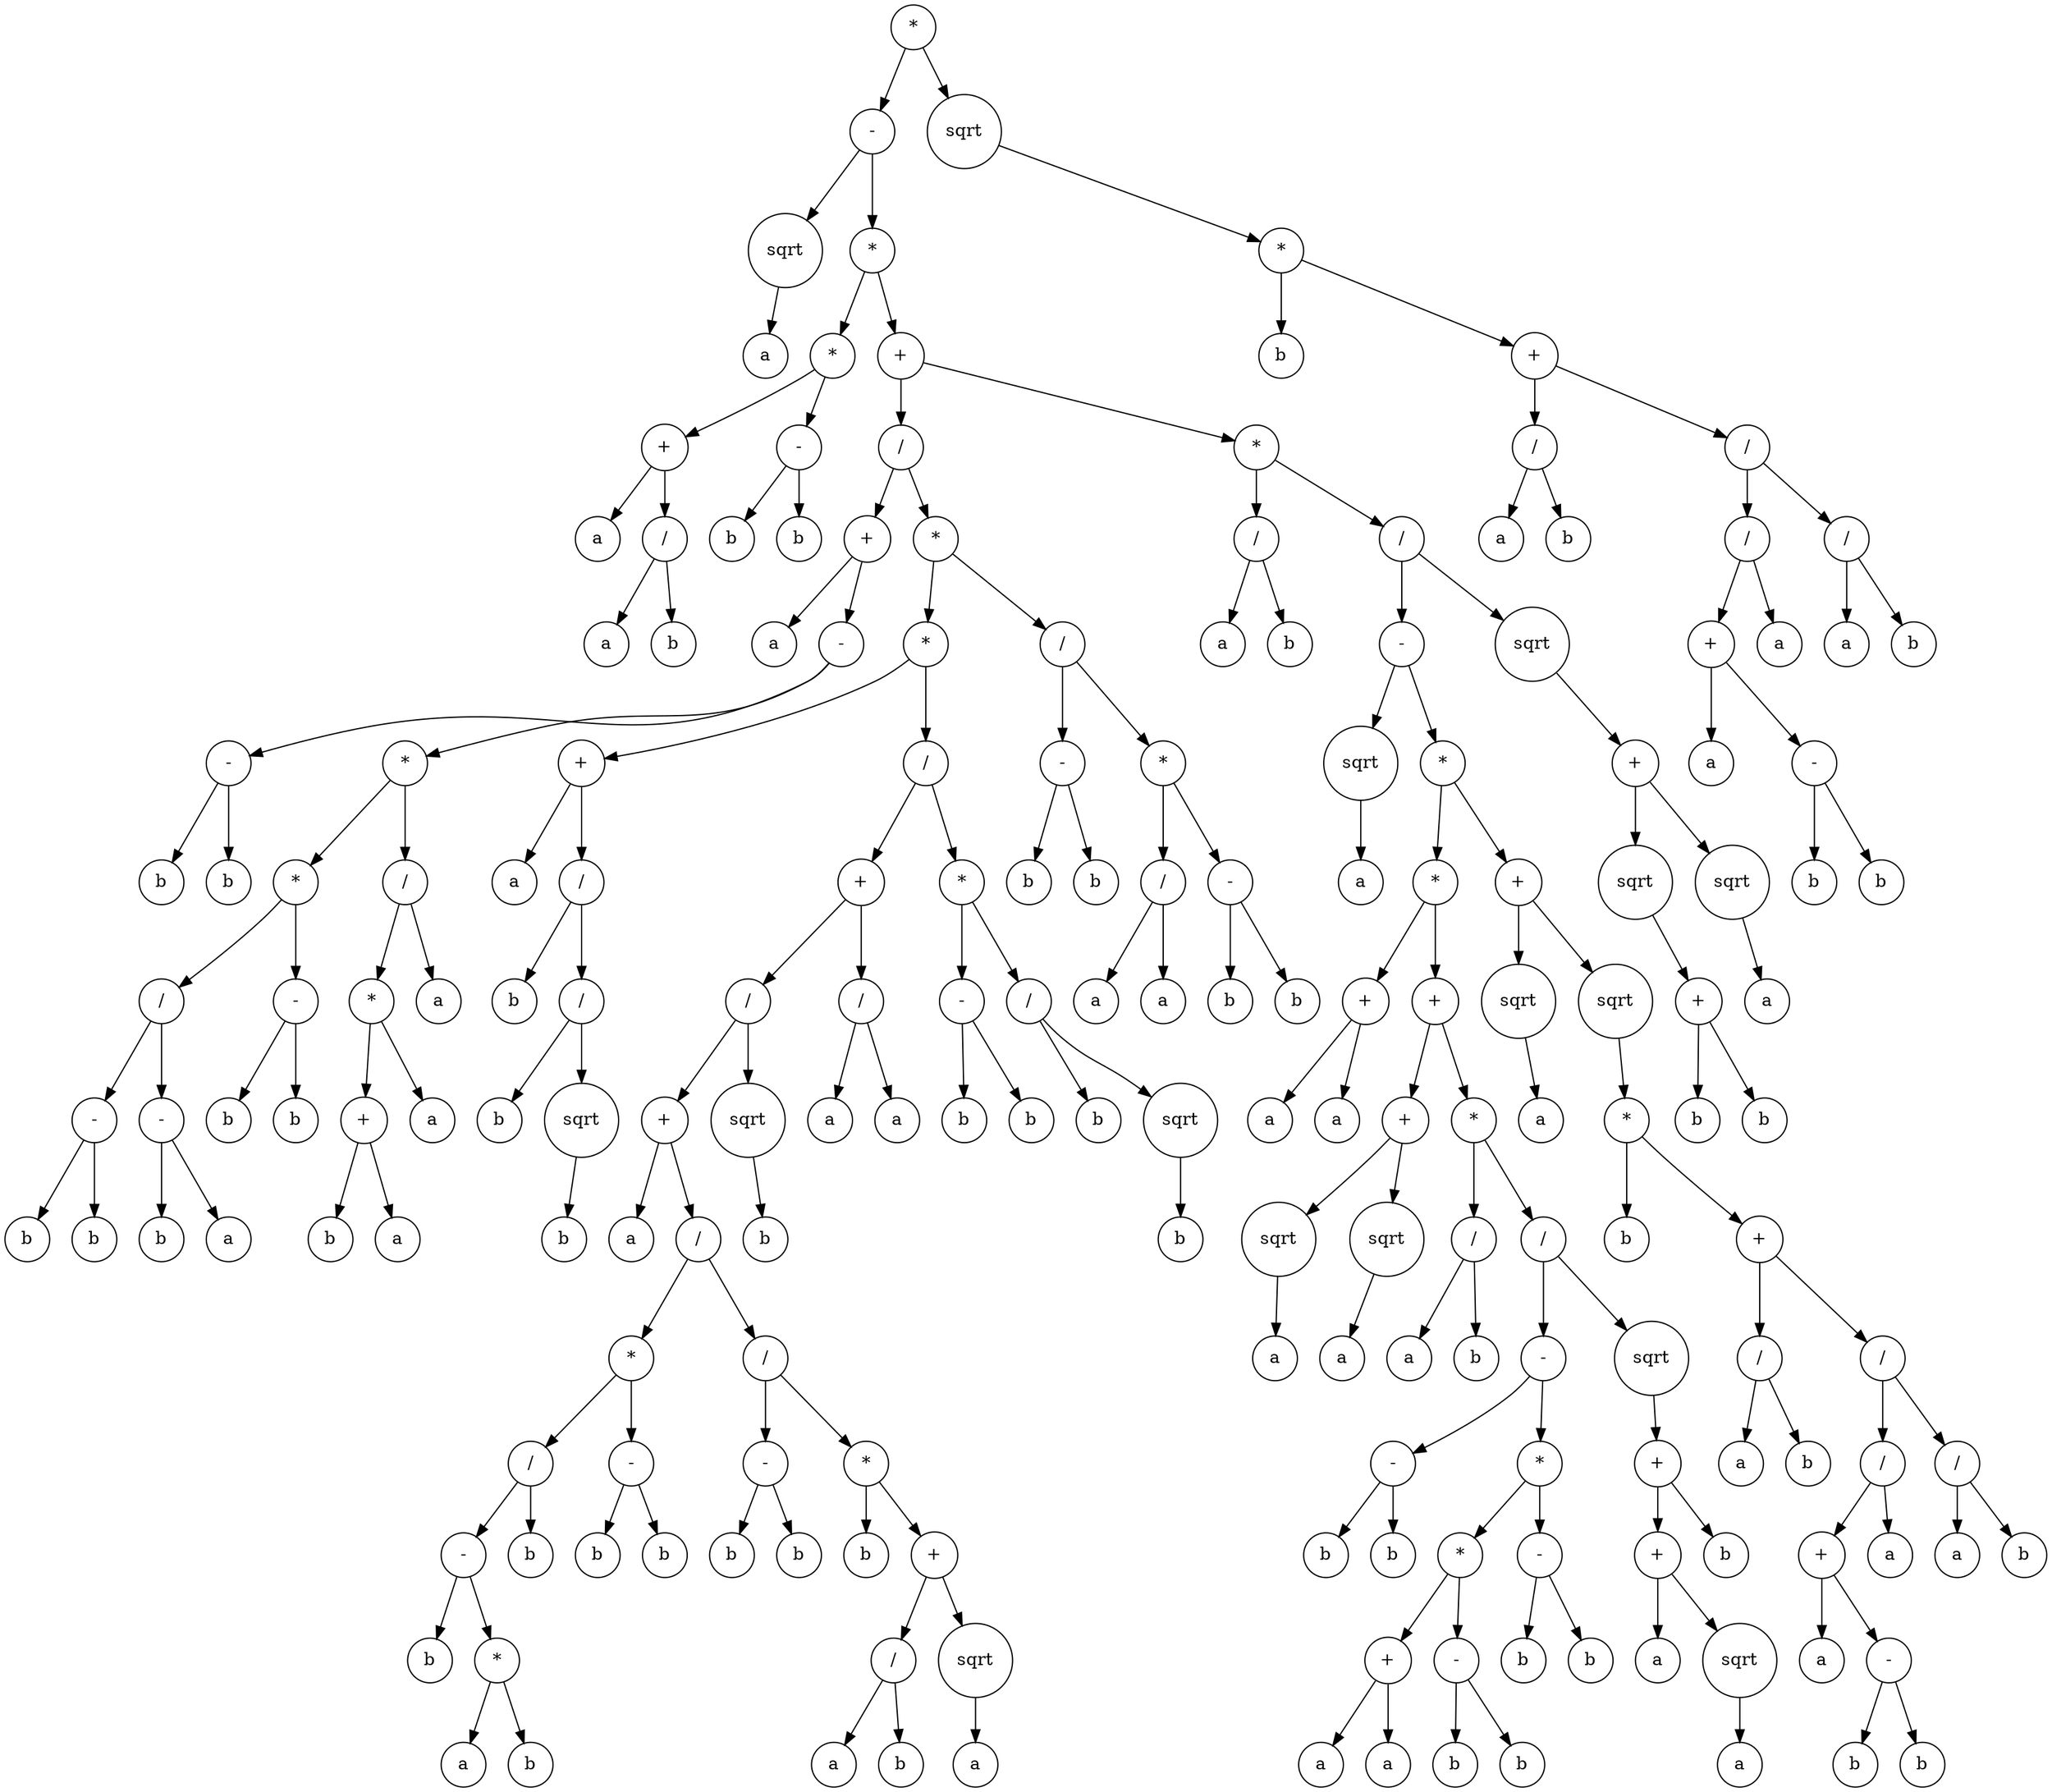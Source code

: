 digraph g {
graph [ordering=out];
node [shape=circle];
n[label = "*"];
n0[label = "-"];
n00[label = "sqrt"];
n000[label = "a"];
n00 -> n000;
n0 -> n00;
n01[label = "*"];
n010[label = "*"];
n0100[label = "+"];
n01000[label = "a"];
n0100 -> n01000;
n01001[label = "/"];
n010010[label = "a"];
n01001 -> n010010;
n010011[label = "b"];
n01001 -> n010011;
n0100 -> n01001;
n010 -> n0100;
n0101[label = "-"];
n01010[label = "b"];
n0101 -> n01010;
n01011[label = "b"];
n0101 -> n01011;
n010 -> n0101;
n01 -> n010;
n011[label = "+"];
n0110[label = "/"];
n01100[label = "+"];
n011000[label = "a"];
n01100 -> n011000;
n011001[label = "-"];
n0110010[label = "-"];
n01100100[label = "b"];
n0110010 -> n01100100;
n01100101[label = "b"];
n0110010 -> n01100101;
n011001 -> n0110010;
n0110011[label = "*"];
n01100110[label = "*"];
n011001100[label = "/"];
n0110011000[label = "-"];
n01100110000[label = "b"];
n0110011000 -> n01100110000;
n01100110001[label = "b"];
n0110011000 -> n01100110001;
n011001100 -> n0110011000;
n0110011001[label = "-"];
n01100110010[label = "b"];
n0110011001 -> n01100110010;
n01100110011[label = "a"];
n0110011001 -> n01100110011;
n011001100 -> n0110011001;
n01100110 -> n011001100;
n011001101[label = "-"];
n0110011010[label = "b"];
n011001101 -> n0110011010;
n0110011011[label = "b"];
n011001101 -> n0110011011;
n01100110 -> n011001101;
n0110011 -> n01100110;
n01100111[label = "/"];
n011001110[label = "*"];
n0110011100[label = "+"];
n01100111000[label = "b"];
n0110011100 -> n01100111000;
n01100111001[label = "a"];
n0110011100 -> n01100111001;
n011001110 -> n0110011100;
n0110011101[label = "a"];
n011001110 -> n0110011101;
n01100111 -> n011001110;
n011001111[label = "a"];
n01100111 -> n011001111;
n0110011 -> n01100111;
n011001 -> n0110011;
n01100 -> n011001;
n0110 -> n01100;
n01101[label = "*"];
n011010[label = "*"];
n0110100[label = "+"];
n01101000[label = "a"];
n0110100 -> n01101000;
n01101001[label = "/"];
n011010010[label = "b"];
n01101001 -> n011010010;
n011010011[label = "/"];
n0110100110[label = "b"];
n011010011 -> n0110100110;
n0110100111[label = "sqrt"];
n01101001110[label = "b"];
n0110100111 -> n01101001110;
n011010011 -> n0110100111;
n01101001 -> n011010011;
n0110100 -> n01101001;
n011010 -> n0110100;
n0110101[label = "/"];
n01101010[label = "+"];
n011010100[label = "/"];
n0110101000[label = "+"];
n01101010000[label = "a"];
n0110101000 -> n01101010000;
n01101010001[label = "/"];
n011010100010[label = "*"];
n0110101000100[label = "/"];
n01101010001000[label = "-"];
n011010100010000[label = "b"];
n01101010001000 -> n011010100010000;
n011010100010001[label = "*"];
n0110101000100010[label = "a"];
n011010100010001 -> n0110101000100010;
n0110101000100011[label = "b"];
n011010100010001 -> n0110101000100011;
n01101010001000 -> n011010100010001;
n0110101000100 -> n01101010001000;
n01101010001001[label = "b"];
n0110101000100 -> n01101010001001;
n011010100010 -> n0110101000100;
n0110101000101[label = "-"];
n01101010001010[label = "b"];
n0110101000101 -> n01101010001010;
n01101010001011[label = "b"];
n0110101000101 -> n01101010001011;
n011010100010 -> n0110101000101;
n01101010001 -> n011010100010;
n011010100011[label = "/"];
n0110101000110[label = "-"];
n01101010001100[label = "b"];
n0110101000110 -> n01101010001100;
n01101010001101[label = "b"];
n0110101000110 -> n01101010001101;
n011010100011 -> n0110101000110;
n0110101000111[label = "*"];
n01101010001110[label = "b"];
n0110101000111 -> n01101010001110;
n01101010001111[label = "+"];
n011010100011110[label = "/"];
n0110101000111100[label = "a"];
n011010100011110 -> n0110101000111100;
n0110101000111101[label = "b"];
n011010100011110 -> n0110101000111101;
n01101010001111 -> n011010100011110;
n011010100011111[label = "sqrt"];
n0110101000111110[label = "a"];
n011010100011111 -> n0110101000111110;
n01101010001111 -> n011010100011111;
n0110101000111 -> n01101010001111;
n011010100011 -> n0110101000111;
n01101010001 -> n011010100011;
n0110101000 -> n01101010001;
n011010100 -> n0110101000;
n0110101001[label = "sqrt"];
n01101010010[label = "b"];
n0110101001 -> n01101010010;
n011010100 -> n0110101001;
n01101010 -> n011010100;
n011010101[label = "/"];
n0110101010[label = "a"];
n011010101 -> n0110101010;
n0110101011[label = "a"];
n011010101 -> n0110101011;
n01101010 -> n011010101;
n0110101 -> n01101010;
n01101011[label = "*"];
n011010110[label = "-"];
n0110101100[label = "b"];
n011010110 -> n0110101100;
n0110101101[label = "b"];
n011010110 -> n0110101101;
n01101011 -> n011010110;
n011010111[label = "/"];
n0110101110[label = "b"];
n011010111 -> n0110101110;
n0110101111[label = "sqrt"];
n01101011110[label = "b"];
n0110101111 -> n01101011110;
n011010111 -> n0110101111;
n01101011 -> n011010111;
n0110101 -> n01101011;
n011010 -> n0110101;
n01101 -> n011010;
n011011[label = "/"];
n0110110[label = "-"];
n01101100[label = "b"];
n0110110 -> n01101100;
n01101101[label = "b"];
n0110110 -> n01101101;
n011011 -> n0110110;
n0110111[label = "*"];
n01101110[label = "/"];
n011011100[label = "a"];
n01101110 -> n011011100;
n011011101[label = "a"];
n01101110 -> n011011101;
n0110111 -> n01101110;
n01101111[label = "-"];
n011011110[label = "b"];
n01101111 -> n011011110;
n011011111[label = "b"];
n01101111 -> n011011111;
n0110111 -> n01101111;
n011011 -> n0110111;
n01101 -> n011011;
n0110 -> n01101;
n011 -> n0110;
n0111[label = "*"];
n01110[label = "/"];
n011100[label = "a"];
n01110 -> n011100;
n011101[label = "b"];
n01110 -> n011101;
n0111 -> n01110;
n01111[label = "/"];
n011110[label = "-"];
n0111100[label = "sqrt"];
n01111000[label = "a"];
n0111100 -> n01111000;
n011110 -> n0111100;
n0111101[label = "*"];
n01111010[label = "*"];
n011110100[label = "+"];
n0111101000[label = "a"];
n011110100 -> n0111101000;
n0111101001[label = "a"];
n011110100 -> n0111101001;
n01111010 -> n011110100;
n011110101[label = "+"];
n0111101010[label = "+"];
n01111010100[label = "sqrt"];
n011110101000[label = "a"];
n01111010100 -> n011110101000;
n0111101010 -> n01111010100;
n01111010101[label = "sqrt"];
n011110101010[label = "a"];
n01111010101 -> n011110101010;
n0111101010 -> n01111010101;
n011110101 -> n0111101010;
n0111101011[label = "*"];
n01111010110[label = "/"];
n011110101100[label = "a"];
n01111010110 -> n011110101100;
n011110101101[label = "b"];
n01111010110 -> n011110101101;
n0111101011 -> n01111010110;
n01111010111[label = "/"];
n011110101110[label = "-"];
n0111101011100[label = "-"];
n01111010111000[label = "b"];
n0111101011100 -> n01111010111000;
n01111010111001[label = "b"];
n0111101011100 -> n01111010111001;
n011110101110 -> n0111101011100;
n0111101011101[label = "*"];
n01111010111010[label = "*"];
n011110101110100[label = "+"];
n0111101011101000[label = "a"];
n011110101110100 -> n0111101011101000;
n0111101011101001[label = "a"];
n011110101110100 -> n0111101011101001;
n01111010111010 -> n011110101110100;
n011110101110101[label = "-"];
n0111101011101010[label = "b"];
n011110101110101 -> n0111101011101010;
n0111101011101011[label = "b"];
n011110101110101 -> n0111101011101011;
n01111010111010 -> n011110101110101;
n0111101011101 -> n01111010111010;
n01111010111011[label = "-"];
n011110101110110[label = "b"];
n01111010111011 -> n011110101110110;
n011110101110111[label = "b"];
n01111010111011 -> n011110101110111;
n0111101011101 -> n01111010111011;
n011110101110 -> n0111101011101;
n01111010111 -> n011110101110;
n011110101111[label = "sqrt"];
n0111101011110[label = "+"];
n01111010111100[label = "+"];
n011110101111000[label = "a"];
n01111010111100 -> n011110101111000;
n011110101111001[label = "sqrt"];
n0111101011110010[label = "a"];
n011110101111001 -> n0111101011110010;
n01111010111100 -> n011110101111001;
n0111101011110 -> n01111010111100;
n01111010111101[label = "b"];
n0111101011110 -> n01111010111101;
n011110101111 -> n0111101011110;
n01111010111 -> n011110101111;
n0111101011 -> n01111010111;
n011110101 -> n0111101011;
n01111010 -> n011110101;
n0111101 -> n01111010;
n01111011[label = "+"];
n011110110[label = "sqrt"];
n0111101100[label = "a"];
n011110110 -> n0111101100;
n01111011 -> n011110110;
n011110111[label = "sqrt"];
n0111101110[label = "*"];
n01111011100[label = "b"];
n0111101110 -> n01111011100;
n01111011101[label = "+"];
n011110111010[label = "/"];
n0111101110100[label = "a"];
n011110111010 -> n0111101110100;
n0111101110101[label = "b"];
n011110111010 -> n0111101110101;
n01111011101 -> n011110111010;
n011110111011[label = "/"];
n0111101110110[label = "/"];
n01111011101100[label = "+"];
n011110111011000[label = "a"];
n01111011101100 -> n011110111011000;
n011110111011001[label = "-"];
n0111101110110010[label = "b"];
n011110111011001 -> n0111101110110010;
n0111101110110011[label = "b"];
n011110111011001 -> n0111101110110011;
n01111011101100 -> n011110111011001;
n0111101110110 -> n01111011101100;
n01111011101101[label = "a"];
n0111101110110 -> n01111011101101;
n011110111011 -> n0111101110110;
n0111101110111[label = "/"];
n01111011101110[label = "a"];
n0111101110111 -> n01111011101110;
n01111011101111[label = "b"];
n0111101110111 -> n01111011101111;
n011110111011 -> n0111101110111;
n01111011101 -> n011110111011;
n0111101110 -> n01111011101;
n011110111 -> n0111101110;
n01111011 -> n011110111;
n0111101 -> n01111011;
n011110 -> n0111101;
n01111 -> n011110;
n011111[label = "sqrt"];
n0111110[label = "+"];
n01111100[label = "sqrt"];
n011111000[label = "+"];
n0111110000[label = "b"];
n011111000 -> n0111110000;
n0111110001[label = "b"];
n011111000 -> n0111110001;
n01111100 -> n011111000;
n0111110 -> n01111100;
n01111101[label = "sqrt"];
n011111010[label = "a"];
n01111101 -> n011111010;
n0111110 -> n01111101;
n011111 -> n0111110;
n01111 -> n011111;
n0111 -> n01111;
n011 -> n0111;
n01 -> n011;
n0 -> n01;
n -> n0;
n1[label = "sqrt"];
n10[label = "*"];
n100[label = "b"];
n10 -> n100;
n101[label = "+"];
n1010[label = "/"];
n10100[label = "a"];
n1010 -> n10100;
n10101[label = "b"];
n1010 -> n10101;
n101 -> n1010;
n1011[label = "/"];
n10110[label = "/"];
n101100[label = "+"];
n1011000[label = "a"];
n101100 -> n1011000;
n1011001[label = "-"];
n10110010[label = "b"];
n1011001 -> n10110010;
n10110011[label = "b"];
n1011001 -> n10110011;
n101100 -> n1011001;
n10110 -> n101100;
n101101[label = "a"];
n10110 -> n101101;
n1011 -> n10110;
n10111[label = "/"];
n101110[label = "a"];
n10111 -> n101110;
n101111[label = "b"];
n10111 -> n101111;
n1011 -> n10111;
n101 -> n1011;
n10 -> n101;
n1 -> n10;
n -> n1;
}
